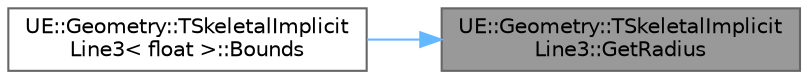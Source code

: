 digraph "UE::Geometry::TSkeletalImplicitLine3::GetRadius"
{
 // INTERACTIVE_SVG=YES
 // LATEX_PDF_SIZE
  bgcolor="transparent";
  edge [fontname=Helvetica,fontsize=10,labelfontname=Helvetica,labelfontsize=10];
  node [fontname=Helvetica,fontsize=10,shape=box,height=0.2,width=0.4];
  rankdir="RL";
  Node1 [id="Node000001",label="UE::Geometry::TSkeletalImplicit\lLine3::GetRadius",height=0.2,width=0.4,color="gray40", fillcolor="grey60", style="filled", fontcolor="black",tooltip=" "];
  Node1 -> Node2 [id="edge1_Node000001_Node000002",dir="back",color="steelblue1",style="solid",tooltip=" "];
  Node2 [id="Node000002",label="UE::Geometry::TSkeletalImplicit\lLine3\< float \>::Bounds",height=0.2,width=0.4,color="grey40", fillcolor="white", style="filled",URL="$d2/d30/structUE_1_1Geometry_1_1TSkeletalImplicitLine3.html#a833bec1144e303d4cbb6167ea251a8d3",tooltip=" "];
}
